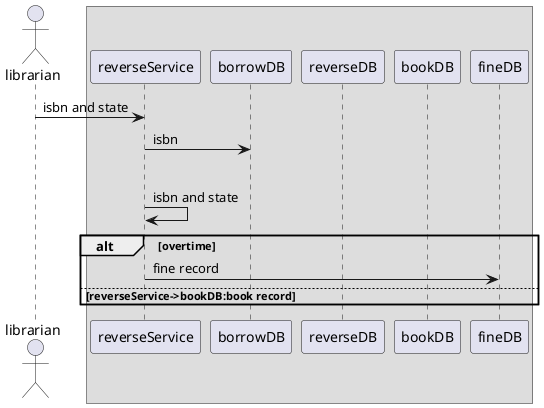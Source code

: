 @startuml
actor librarian
box
participant reverseService
participant borrowDB
participant reverseDB
participant bookDB
participant fineDB

end box

librarian->reverseService:isbn and state
reverseService->borrowDB:isbn
alt borrow record exist
    reverseService->reverseService:isbn and state
    alt overtime
        reverseService->fineDB:fine record
else reverseService->bookDB:book record

end

@enduml